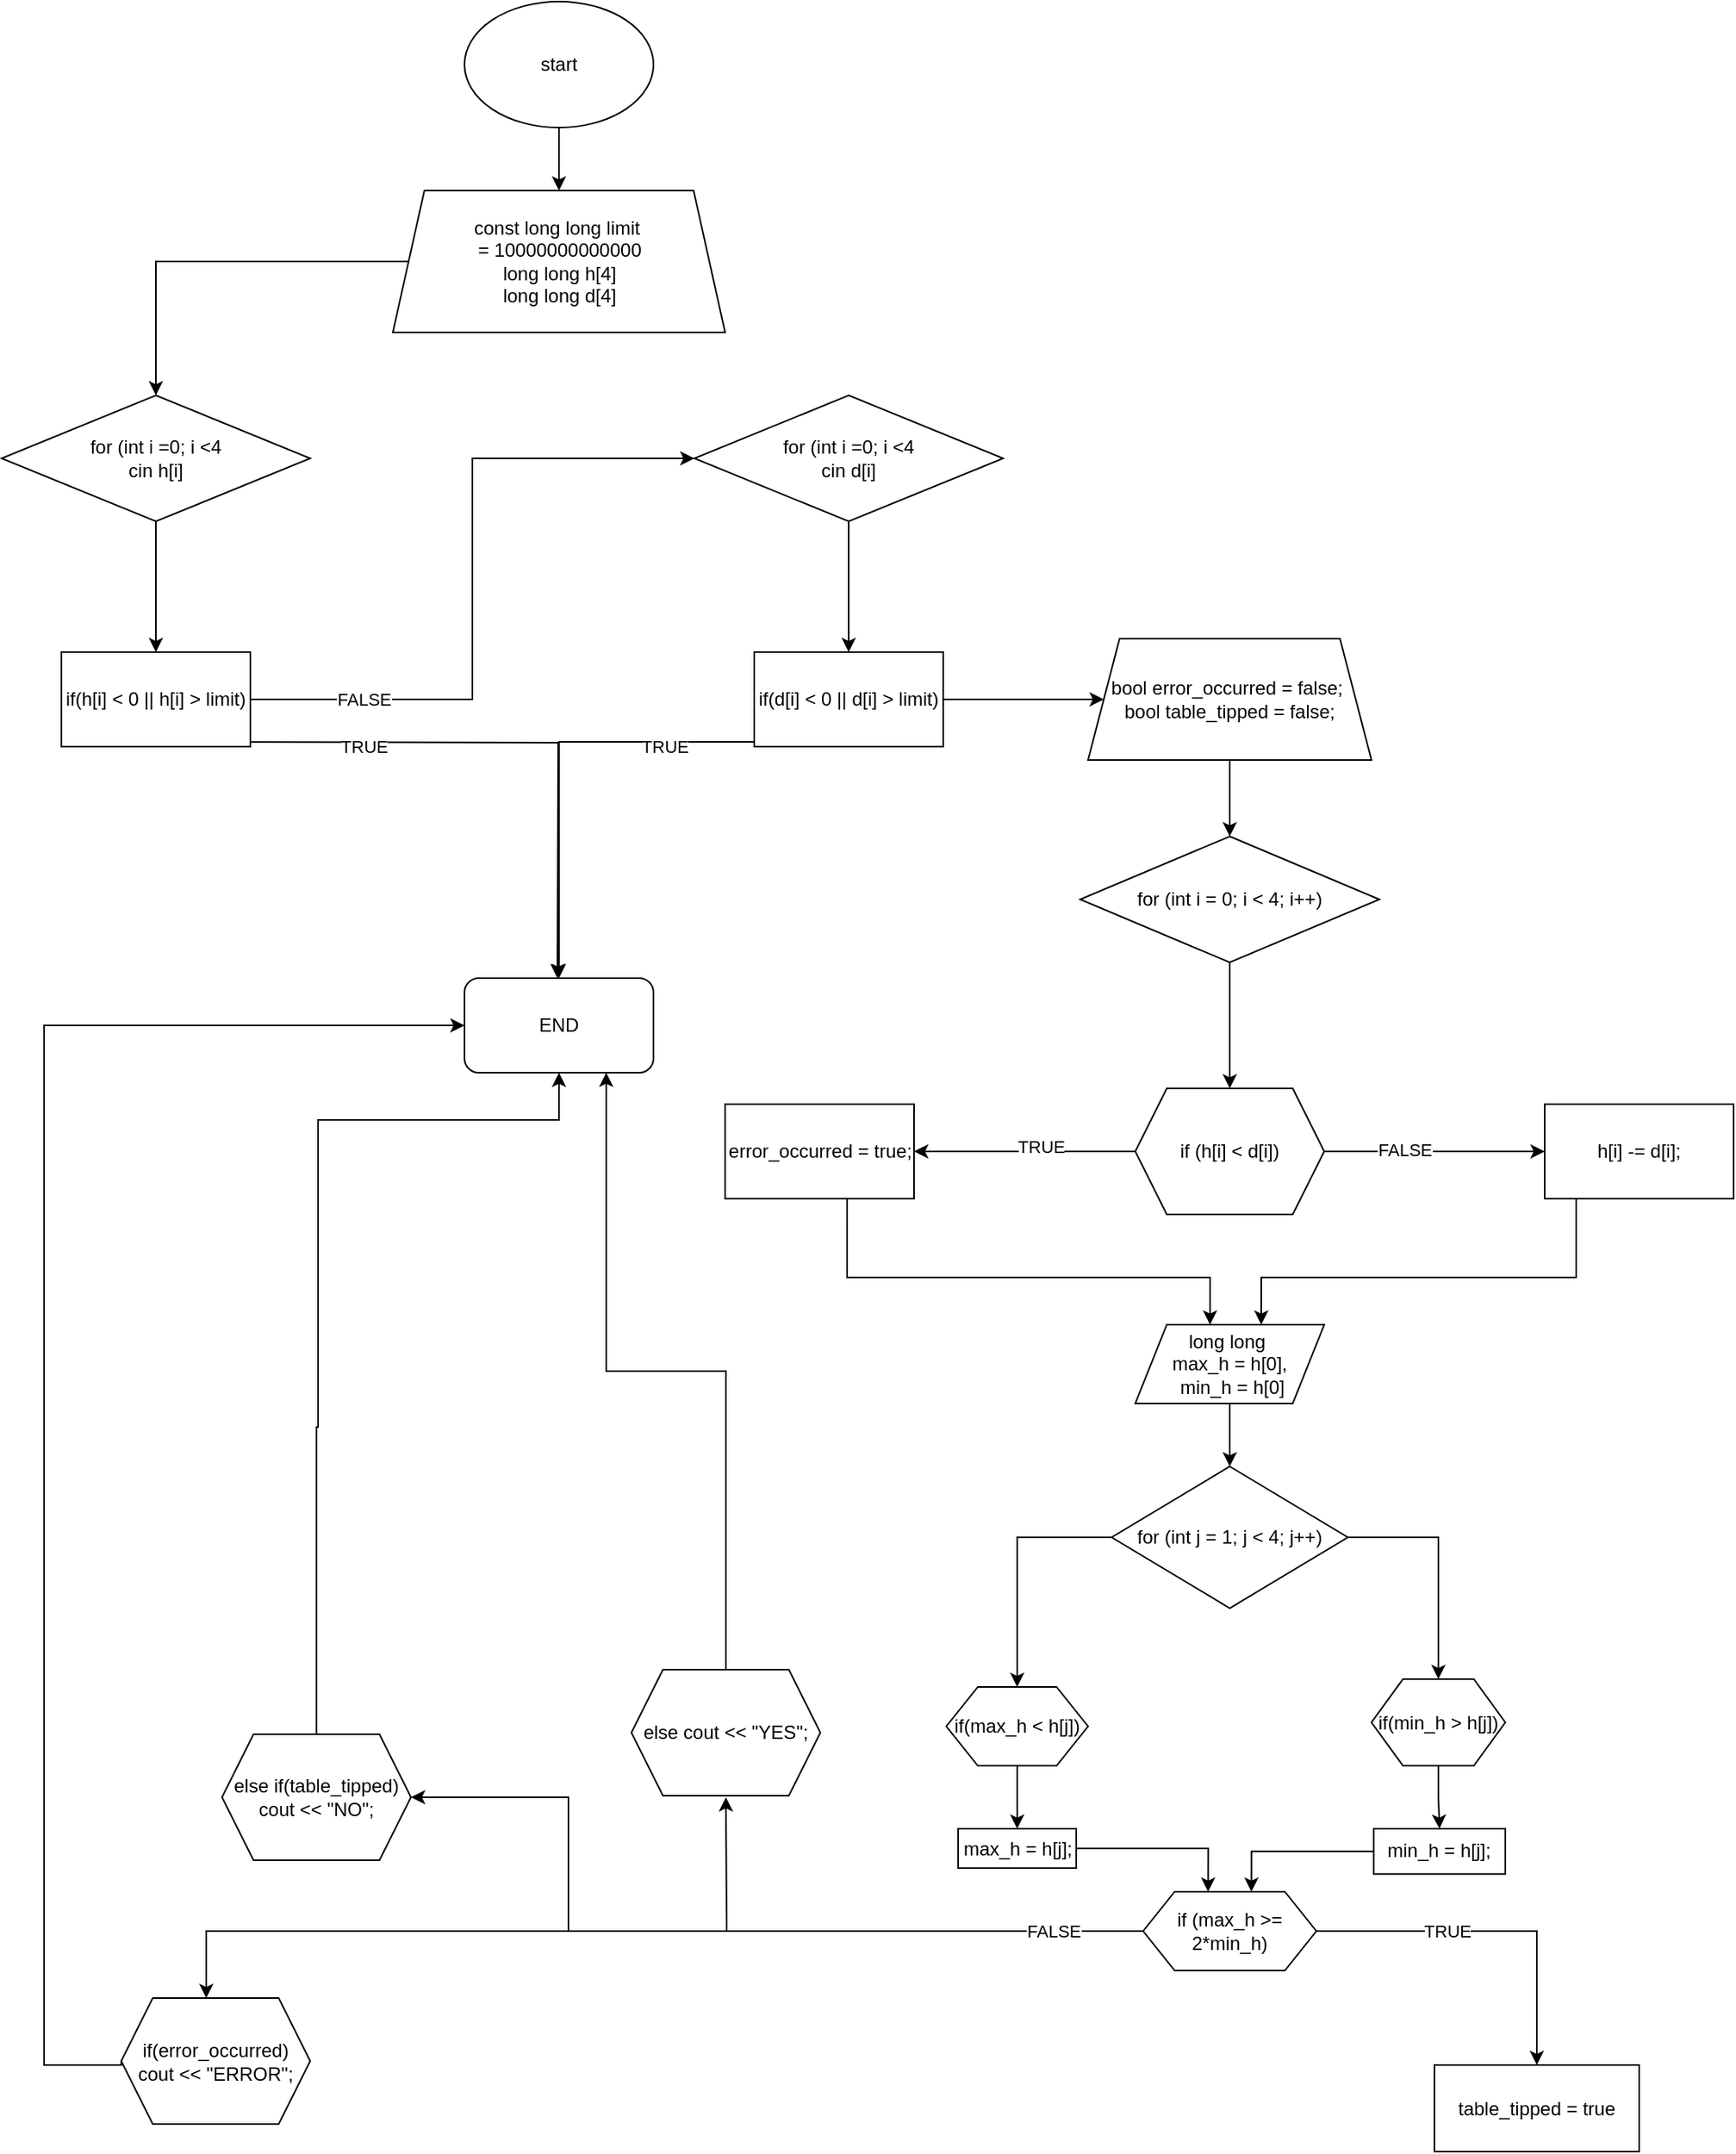 <mxfile version="24.7.17">
  <diagram name="Page-1" id="MFeL1DQLidzh6BzauCXo">
    <mxGraphModel dx="2206" dy="1188" grid="1" gridSize="10" guides="1" tooltips="1" connect="1" arrows="1" fold="1" page="1" pageScale="1" pageWidth="827" pageHeight="1169" math="0" shadow="0">
      <root>
        <mxCell id="0" />
        <mxCell id="1" parent="0" />
        <mxCell id="m8fVVzXEGq7GW8oS4KQ8-3" value="" style="edgeStyle=orthogonalEdgeStyle;rounded=0;orthogonalLoop=1;jettySize=auto;html=1;" edge="1" parent="1" source="m8fVVzXEGq7GW8oS4KQ8-1" target="m8fVVzXEGq7GW8oS4KQ8-2">
          <mxGeometry relative="1" as="geometry" />
        </mxCell>
        <mxCell id="m8fVVzXEGq7GW8oS4KQ8-1" value="start" style="ellipse;whiteSpace=wrap;html=1;" vertex="1" parent="1">
          <mxGeometry x="354" y="30" width="120" height="80" as="geometry" />
        </mxCell>
        <mxCell id="m8fVVzXEGq7GW8oS4KQ8-22" style="edgeStyle=orthogonalEdgeStyle;rounded=0;orthogonalLoop=1;jettySize=auto;html=1;entryX=0.5;entryY=0;entryDx=0;entryDy=0;" edge="1" parent="1" source="m8fVVzXEGq7GW8oS4KQ8-2" target="m8fVVzXEGq7GW8oS4KQ8-6">
          <mxGeometry relative="1" as="geometry" />
        </mxCell>
        <mxCell id="m8fVVzXEGq7GW8oS4KQ8-2" value="const long long limit&amp;nbsp;&lt;div&gt;= 10000000000000&lt;/div&gt;&lt;div&gt;long long h[4]&lt;/div&gt;&lt;div&gt;long long d[4]&lt;/div&gt;" style="shape=trapezoid;perimeter=trapezoidPerimeter;whiteSpace=wrap;html=1;fixedSize=1;" vertex="1" parent="1">
          <mxGeometry x="308.5" y="150" width="211" height="90" as="geometry" />
        </mxCell>
        <mxCell id="m8fVVzXEGq7GW8oS4KQ8-16" value="" style="edgeStyle=orthogonalEdgeStyle;rounded=0;orthogonalLoop=1;jettySize=auto;html=1;" edge="1" parent="1" source="m8fVVzXEGq7GW8oS4KQ8-6" target="m8fVVzXEGq7GW8oS4KQ8-15">
          <mxGeometry relative="1" as="geometry" />
        </mxCell>
        <mxCell id="m8fVVzXEGq7GW8oS4KQ8-6" value="for (int i =0; i &amp;lt;4&lt;div&gt;cin h[i]&lt;/div&gt;" style="rhombus;whiteSpace=wrap;html=1;" vertex="1" parent="1">
          <mxGeometry x="60" y="280" width="196" height="80" as="geometry" />
        </mxCell>
        <mxCell id="m8fVVzXEGq7GW8oS4KQ8-34" value="" style="edgeStyle=orthogonalEdgeStyle;rounded=0;orthogonalLoop=1;jettySize=auto;html=1;" edge="1" parent="1" source="m8fVVzXEGq7GW8oS4KQ8-9" target="m8fVVzXEGq7GW8oS4KQ8-33">
          <mxGeometry relative="1" as="geometry" />
        </mxCell>
        <mxCell id="m8fVVzXEGq7GW8oS4KQ8-9" value="for (int i =0; i &amp;lt;4&lt;div&gt;cin d[i]&lt;/div&gt;" style="rhombus;whiteSpace=wrap;html=1;" vertex="1" parent="1">
          <mxGeometry x="500" y="280" width="196" height="80" as="geometry" />
        </mxCell>
        <mxCell id="m8fVVzXEGq7GW8oS4KQ8-21" value="" style="edgeStyle=orthogonalEdgeStyle;rounded=0;orthogonalLoop=1;jettySize=auto;html=1;entryX=0;entryY=0.5;entryDx=0;entryDy=0;" edge="1" parent="1" source="m8fVVzXEGq7GW8oS4KQ8-15" target="m8fVVzXEGq7GW8oS4KQ8-9">
          <mxGeometry relative="1" as="geometry">
            <mxPoint x="294" y="554" as="targetPoint" />
          </mxGeometry>
        </mxCell>
        <mxCell id="m8fVVzXEGq7GW8oS4KQ8-26" value="FALSE" style="edgeLabel;html=1;align=center;verticalAlign=middle;resizable=0;points=[];" vertex="1" connectable="0" parent="m8fVVzXEGq7GW8oS4KQ8-21">
          <mxGeometry x="-0.43" y="2" relative="1" as="geometry">
            <mxPoint x="-52" y="2" as="offset" />
          </mxGeometry>
        </mxCell>
        <mxCell id="m8fVVzXEGq7GW8oS4KQ8-31" style="edgeStyle=orthogonalEdgeStyle;rounded=0;orthogonalLoop=1;jettySize=auto;html=1;entryX=0.75;entryY=0;entryDx=0;entryDy=0;" edge="1" parent="1">
          <mxGeometry relative="1" as="geometry">
            <mxPoint x="413" y="650" as="targetPoint" />
            <mxPoint x="189" y="500" as="sourcePoint" />
          </mxGeometry>
        </mxCell>
        <mxCell id="m8fVVzXEGq7GW8oS4KQ8-111" value="TRUE" style="edgeLabel;html=1;align=center;verticalAlign=middle;resizable=0;points=[];" vertex="1" connectable="0" parent="m8fVVzXEGq7GW8oS4KQ8-31">
          <mxGeometry x="-0.529" y="2" relative="1" as="geometry">
            <mxPoint x="13" y="5" as="offset" />
          </mxGeometry>
        </mxCell>
        <mxCell id="m8fVVzXEGq7GW8oS4KQ8-15" value="if(h[i] &amp;lt; 0 || h[i] &amp;gt; limit)" style="whiteSpace=wrap;html=1;" vertex="1" parent="1">
          <mxGeometry x="98" y="443" width="120" height="60" as="geometry" />
        </mxCell>
        <mxCell id="m8fVVzXEGq7GW8oS4KQ8-27" value="END" style="rounded=1;whiteSpace=wrap;html=1;" vertex="1" parent="1">
          <mxGeometry x="354" y="650" width="120" height="60" as="geometry" />
        </mxCell>
        <mxCell id="m8fVVzXEGq7GW8oS4KQ8-35" style="edgeStyle=orthogonalEdgeStyle;rounded=0;orthogonalLoop=1;jettySize=auto;html=1;entryX=0.5;entryY=0;entryDx=0;entryDy=0;" edge="1" parent="1" source="m8fVVzXEGq7GW8oS4KQ8-33" target="m8fVVzXEGq7GW8oS4KQ8-27">
          <mxGeometry relative="1" as="geometry">
            <Array as="points">
              <mxPoint x="414" y="500" />
            </Array>
          </mxGeometry>
        </mxCell>
        <mxCell id="m8fVVzXEGq7GW8oS4KQ8-36" value="TRUE" style="edgeLabel;html=1;align=center;verticalAlign=middle;resizable=0;points=[];" vertex="1" connectable="0" parent="m8fVVzXEGq7GW8oS4KQ8-35">
          <mxGeometry x="-0.449" y="1" relative="1" as="geometry">
            <mxPoint x="18" y="2" as="offset" />
          </mxGeometry>
        </mxCell>
        <mxCell id="m8fVVzXEGq7GW8oS4KQ8-39" value="" style="edgeStyle=orthogonalEdgeStyle;rounded=0;orthogonalLoop=1;jettySize=auto;html=1;" edge="1" parent="1" source="m8fVVzXEGq7GW8oS4KQ8-33" target="m8fVVzXEGq7GW8oS4KQ8-38">
          <mxGeometry relative="1" as="geometry" />
        </mxCell>
        <mxCell id="m8fVVzXEGq7GW8oS4KQ8-33" value="if(d[i] &lt; 0 || d[i] &gt; limit)" style="whiteSpace=wrap;html=1;" vertex="1" parent="1">
          <mxGeometry x="538" y="443" width="120" height="60" as="geometry" />
        </mxCell>
        <mxCell id="m8fVVzXEGq7GW8oS4KQ8-41" value="" style="edgeStyle=orthogonalEdgeStyle;rounded=0;orthogonalLoop=1;jettySize=auto;html=1;" edge="1" parent="1" source="m8fVVzXEGq7GW8oS4KQ8-38" target="m8fVVzXEGq7GW8oS4KQ8-40">
          <mxGeometry relative="1" as="geometry" />
        </mxCell>
        <mxCell id="m8fVVzXEGq7GW8oS4KQ8-38" value="bool error_occurred = false;&amp;nbsp;&lt;div&gt;bool table_tipped = false;&lt;/div&gt;" style="shape=trapezoid;perimeter=trapezoidPerimeter;whiteSpace=wrap;html=1;fixedSize=1;" vertex="1" parent="1">
          <mxGeometry x="750" y="434.5" width="180" height="77" as="geometry" />
        </mxCell>
        <mxCell id="m8fVVzXEGq7GW8oS4KQ8-43" value="" style="edgeStyle=orthogonalEdgeStyle;rounded=0;orthogonalLoop=1;jettySize=auto;html=1;" edge="1" parent="1" source="m8fVVzXEGq7GW8oS4KQ8-40" target="m8fVVzXEGq7GW8oS4KQ8-42">
          <mxGeometry relative="1" as="geometry" />
        </mxCell>
        <mxCell id="m8fVVzXEGq7GW8oS4KQ8-40" value="for (int i = 0; i &lt; 4; i++)" style="rhombus;whiteSpace=wrap;html=1;" vertex="1" parent="1">
          <mxGeometry x="745" y="560" width="190" height="80" as="geometry" />
        </mxCell>
        <mxCell id="m8fVVzXEGq7GW8oS4KQ8-47" value="" style="edgeStyle=orthogonalEdgeStyle;rounded=0;orthogonalLoop=1;jettySize=auto;html=1;" edge="1" parent="1" source="m8fVVzXEGq7GW8oS4KQ8-42" target="m8fVVzXEGq7GW8oS4KQ8-46">
          <mxGeometry relative="1" as="geometry" />
        </mxCell>
        <mxCell id="m8fVVzXEGq7GW8oS4KQ8-48" value="TRUE" style="edgeLabel;html=1;align=center;verticalAlign=middle;resizable=0;points=[];" vertex="1" connectable="0" parent="m8fVVzXEGq7GW8oS4KQ8-47">
          <mxGeometry x="-0.139" y="-3" relative="1" as="geometry">
            <mxPoint as="offset" />
          </mxGeometry>
        </mxCell>
        <mxCell id="m8fVVzXEGq7GW8oS4KQ8-50" value="" style="edgeStyle=orthogonalEdgeStyle;rounded=0;orthogonalLoop=1;jettySize=auto;html=1;" edge="1" parent="1" source="m8fVVzXEGq7GW8oS4KQ8-42" target="m8fVVzXEGq7GW8oS4KQ8-49">
          <mxGeometry relative="1" as="geometry" />
        </mxCell>
        <mxCell id="m8fVVzXEGq7GW8oS4KQ8-51" value="FALSE" style="edgeLabel;html=1;align=center;verticalAlign=middle;resizable=0;points=[];" vertex="1" connectable="0" parent="m8fVVzXEGq7GW8oS4KQ8-50">
          <mxGeometry x="-0.454" y="1" relative="1" as="geometry">
            <mxPoint x="13" as="offset" />
          </mxGeometry>
        </mxCell>
        <mxCell id="m8fVVzXEGq7GW8oS4KQ8-42" value="if (h[i] &lt; d[i])" style="shape=hexagon;perimeter=hexagonPerimeter2;whiteSpace=wrap;html=1;fixedSize=1;" vertex="1" parent="1">
          <mxGeometry x="780" y="720" width="120" height="80" as="geometry" />
        </mxCell>
        <mxCell id="m8fVVzXEGq7GW8oS4KQ8-63" style="edgeStyle=orthogonalEdgeStyle;rounded=0;orthogonalLoop=1;jettySize=auto;html=1;entryX=0.25;entryY=0;entryDx=0;entryDy=0;" edge="1" parent="1">
          <mxGeometry relative="1" as="geometry">
            <mxPoint x="597.003" y="790" as="sourcePoint" />
            <mxPoint x="827.47" y="870" as="targetPoint" />
            <Array as="points">
              <mxPoint x="597.47" y="840" />
              <mxPoint x="827.47" y="840" />
            </Array>
          </mxGeometry>
        </mxCell>
        <mxCell id="m8fVVzXEGq7GW8oS4KQ8-46" value="error_occurred = true;" style="whiteSpace=wrap;html=1;" vertex="1" parent="1">
          <mxGeometry x="519.5" y="730" width="120" height="60" as="geometry" />
        </mxCell>
        <mxCell id="m8fVVzXEGq7GW8oS4KQ8-62" style="edgeStyle=orthogonalEdgeStyle;rounded=0;orthogonalLoop=1;jettySize=auto;html=1;entryX=1;entryY=0;entryDx=0;entryDy=0;" edge="1" parent="1">
          <mxGeometry relative="1" as="geometry">
            <mxPoint x="1060" y="790" as="sourcePoint" />
            <mxPoint x="860" y="870" as="targetPoint" />
            <Array as="points">
              <mxPoint x="1060" y="840" />
              <mxPoint x="860" y="840" />
            </Array>
          </mxGeometry>
        </mxCell>
        <mxCell id="m8fVVzXEGq7GW8oS4KQ8-49" value="h[i] -= d[i];" style="whiteSpace=wrap;html=1;" vertex="1" parent="1">
          <mxGeometry x="1040" y="730" width="120" height="60" as="geometry" />
        </mxCell>
        <mxCell id="m8fVVzXEGq7GW8oS4KQ8-66" value="" style="edgeStyle=orthogonalEdgeStyle;rounded=0;orthogonalLoop=1;jettySize=auto;html=1;" edge="1" parent="1" source="m8fVVzXEGq7GW8oS4KQ8-52" target="m8fVVzXEGq7GW8oS4KQ8-65">
          <mxGeometry relative="1" as="geometry" />
        </mxCell>
        <mxCell id="m8fVVzXEGq7GW8oS4KQ8-52" value="long long&amp;nbsp;&lt;div&gt;max_h = h[0],&lt;div&gt;&amp;nbsp;min_h = h[0]&lt;/div&gt;&lt;/div&gt;" style="shape=parallelogram;perimeter=parallelogramPerimeter;whiteSpace=wrap;html=1;fixedSize=1;" vertex="1" parent="1">
          <mxGeometry x="780" y="870" width="120" height="50" as="geometry" />
        </mxCell>
        <mxCell id="m8fVVzXEGq7GW8oS4KQ8-69" value="" style="edgeStyle=orthogonalEdgeStyle;rounded=0;orthogonalLoop=1;jettySize=auto;html=1;" edge="1" parent="1" source="m8fVVzXEGq7GW8oS4KQ8-65" target="m8fVVzXEGq7GW8oS4KQ8-68">
          <mxGeometry relative="1" as="geometry" />
        </mxCell>
        <mxCell id="m8fVVzXEGq7GW8oS4KQ8-72" value="" style="edgeStyle=orthogonalEdgeStyle;rounded=0;orthogonalLoop=1;jettySize=auto;html=1;" edge="1" parent="1" source="m8fVVzXEGq7GW8oS4KQ8-65" target="m8fVVzXEGq7GW8oS4KQ8-71">
          <mxGeometry relative="1" as="geometry" />
        </mxCell>
        <mxCell id="m8fVVzXEGq7GW8oS4KQ8-65" value="for (int j = 1; j &amp;lt; 4; j++)" style="rhombus;whiteSpace=wrap;html=1;" vertex="1" parent="1">
          <mxGeometry x="765" y="960" width="150" height="90" as="geometry" />
        </mxCell>
        <mxCell id="m8fVVzXEGq7GW8oS4KQ8-74" value="" style="edgeStyle=orthogonalEdgeStyle;rounded=0;orthogonalLoop=1;jettySize=auto;html=1;" edge="1" parent="1" source="m8fVVzXEGq7GW8oS4KQ8-68" target="m8fVVzXEGq7GW8oS4KQ8-73">
          <mxGeometry relative="1" as="geometry" />
        </mxCell>
        <mxCell id="m8fVVzXEGq7GW8oS4KQ8-68" value="if(max_h &amp;lt; h[j])" style="shape=hexagon;perimeter=hexagonPerimeter2;whiteSpace=wrap;html=1;fixedSize=1;" vertex="1" parent="1">
          <mxGeometry x="660" y="1100" width="90" height="50" as="geometry" />
        </mxCell>
        <mxCell id="m8fVVzXEGq7GW8oS4KQ8-76" value="" style="edgeStyle=orthogonalEdgeStyle;rounded=0;orthogonalLoop=1;jettySize=auto;html=1;" edge="1" parent="1" source="m8fVVzXEGq7GW8oS4KQ8-71" target="m8fVVzXEGq7GW8oS4KQ8-75">
          <mxGeometry relative="1" as="geometry" />
        </mxCell>
        <mxCell id="m8fVVzXEGq7GW8oS4KQ8-71" value="if(min_h &amp;gt; h[j])" style="shape=hexagon;perimeter=hexagonPerimeter2;whiteSpace=wrap;html=1;fixedSize=1;" vertex="1" parent="1">
          <mxGeometry x="930" y="1095" width="85" height="55" as="geometry" />
        </mxCell>
        <mxCell id="m8fVVzXEGq7GW8oS4KQ8-80" style="edgeStyle=orthogonalEdgeStyle;rounded=0;orthogonalLoop=1;jettySize=auto;html=1;entryX=0.375;entryY=0;entryDx=0;entryDy=0;" edge="1" parent="1" source="m8fVVzXEGq7GW8oS4KQ8-73" target="m8fVVzXEGq7GW8oS4KQ8-78">
          <mxGeometry relative="1" as="geometry" />
        </mxCell>
        <mxCell id="m8fVVzXEGq7GW8oS4KQ8-73" value="max_h = h[j];" style="whiteSpace=wrap;html=1;" vertex="1" parent="1">
          <mxGeometry x="667.5" y="1190" width="75" height="25" as="geometry" />
        </mxCell>
        <mxCell id="m8fVVzXEGq7GW8oS4KQ8-79" style="edgeStyle=orthogonalEdgeStyle;rounded=0;orthogonalLoop=1;jettySize=auto;html=1;entryX=0.625;entryY=0;entryDx=0;entryDy=0;" edge="1" parent="1" source="m8fVVzXEGq7GW8oS4KQ8-75" target="m8fVVzXEGq7GW8oS4KQ8-78">
          <mxGeometry relative="1" as="geometry" />
        </mxCell>
        <mxCell id="m8fVVzXEGq7GW8oS4KQ8-75" value="min_h = h[j];" style="whiteSpace=wrap;html=1;" vertex="1" parent="1">
          <mxGeometry x="931.4" y="1190" width="83.6" height="28.75" as="geometry" />
        </mxCell>
        <mxCell id="m8fVVzXEGq7GW8oS4KQ8-82" value="" style="edgeStyle=orthogonalEdgeStyle;rounded=0;orthogonalLoop=1;jettySize=auto;html=1;" edge="1" parent="1" source="m8fVVzXEGq7GW8oS4KQ8-78" target="m8fVVzXEGq7GW8oS4KQ8-81">
          <mxGeometry relative="1" as="geometry" />
        </mxCell>
        <mxCell id="m8fVVzXEGq7GW8oS4KQ8-87" value="TRUE" style="edgeLabel;html=1;align=center;verticalAlign=middle;resizable=0;points=[];" vertex="1" connectable="0" parent="m8fVVzXEGq7GW8oS4KQ8-82">
          <mxGeometry x="-0.2" y="-4" relative="1" as="geometry">
            <mxPoint x="-7" y="-4" as="offset" />
          </mxGeometry>
        </mxCell>
        <mxCell id="m8fVVzXEGq7GW8oS4KQ8-95" value="" style="edgeStyle=orthogonalEdgeStyle;rounded=0;orthogonalLoop=1;jettySize=auto;html=1;" edge="1" parent="1" target="m8fVVzXEGq7GW8oS4KQ8-94">
          <mxGeometry relative="1" as="geometry">
            <mxPoint x="705" y="1255" as="sourcePoint" />
            <Array as="points">
              <mxPoint x="190" y="1255" />
            </Array>
          </mxGeometry>
        </mxCell>
        <mxCell id="m8fVVzXEGq7GW8oS4KQ8-108" style="edgeStyle=orthogonalEdgeStyle;rounded=0;orthogonalLoop=1;jettySize=auto;html=1;" edge="1" parent="1" source="m8fVVzXEGq7GW8oS4KQ8-78">
          <mxGeometry relative="1" as="geometry">
            <mxPoint x="520" y="1170" as="targetPoint" />
          </mxGeometry>
        </mxCell>
        <mxCell id="m8fVVzXEGq7GW8oS4KQ8-78" value="if (max_h &amp;gt;= 2*min_h)" style="shape=hexagon;perimeter=hexagonPerimeter2;whiteSpace=wrap;html=1;fixedSize=1;" vertex="1" parent="1">
          <mxGeometry x="785" y="1230" width="110" height="50" as="geometry" />
        </mxCell>
        <mxCell id="m8fVVzXEGq7GW8oS4KQ8-81" value="table_tipped = true" style="whiteSpace=wrap;html=1;" vertex="1" parent="1">
          <mxGeometry x="970" y="1340" width="130" height="55" as="geometry" />
        </mxCell>
        <mxCell id="m8fVVzXEGq7GW8oS4KQ8-98" style="edgeStyle=orthogonalEdgeStyle;rounded=0;orthogonalLoop=1;jettySize=auto;html=1;entryX=0;entryY=0.5;entryDx=0;entryDy=0;exitX=0;exitY=0.5;exitDx=0;exitDy=0;" edge="1" parent="1" source="m8fVVzXEGq7GW8oS4KQ8-94" target="m8fVVzXEGq7GW8oS4KQ8-27">
          <mxGeometry relative="1" as="geometry">
            <mxPoint x="136" y="690" as="targetPoint" />
            <mxPoint x="34.25" y="1340" as="sourcePoint" />
            <Array as="points">
              <mxPoint x="136" y="1340" />
              <mxPoint x="87" y="1340" />
              <mxPoint x="87" y="680" />
            </Array>
          </mxGeometry>
        </mxCell>
        <mxCell id="m8fVVzXEGq7GW8oS4KQ8-94" value="if(error_occurred) cout &amp;lt;&amp;lt; &quot;ERROR&quot;;" style="shape=hexagon;perimeter=hexagonPerimeter2;whiteSpace=wrap;html=1;fixedSize=1;" vertex="1" parent="1">
          <mxGeometry x="136" y="1297.5" width="120" height="80" as="geometry" />
        </mxCell>
        <mxCell id="m8fVVzXEGq7GW8oS4KQ8-99" style="edgeStyle=orthogonalEdgeStyle;rounded=0;orthogonalLoop=1;jettySize=auto;html=1;exitX=0;exitY=0.5;exitDx=0;exitDy=0;" edge="1" parent="1" source="m8fVVzXEGq7GW8oS4KQ8-78" target="m8fVVzXEGq7GW8oS4KQ8-100">
          <mxGeometry relative="1" as="geometry">
            <mxPoint x="489.5" y="1300" as="targetPoint" />
            <mxPoint x="780" y="1255" as="sourcePoint" />
            <Array as="points">
              <mxPoint x="420" y="1255" />
              <mxPoint x="420" y="1170" />
            </Array>
          </mxGeometry>
        </mxCell>
        <mxCell id="m8fVVzXEGq7GW8oS4KQ8-104" value="FALSE" style="edgeLabel;html=1;align=center;verticalAlign=middle;resizable=0;points=[];" vertex="1" connectable="0" parent="m8fVVzXEGq7GW8oS4KQ8-99">
          <mxGeometry x="-0.79" y="3" relative="1" as="geometry">
            <mxPoint y="-3" as="offset" />
          </mxGeometry>
        </mxCell>
        <mxCell id="m8fVVzXEGq7GW8oS4KQ8-105" style="edgeStyle=orthogonalEdgeStyle;rounded=0;orthogonalLoop=1;jettySize=auto;html=1;entryX=0.5;entryY=1;entryDx=0;entryDy=0;" edge="1" parent="1" source="m8fVVzXEGq7GW8oS4KQ8-100" target="m8fVVzXEGq7GW8oS4KQ8-27">
          <mxGeometry relative="1" as="geometry">
            <mxPoint x="260" y="740" as="targetPoint" />
            <Array as="points">
              <mxPoint x="260" y="935" />
              <mxPoint x="261" y="935" />
              <mxPoint x="261" y="740" />
              <mxPoint x="414" y="740" />
            </Array>
          </mxGeometry>
        </mxCell>
        <mxCell id="m8fVVzXEGq7GW8oS4KQ8-100" value="else if(table_tipped) cout &lt;&lt; &quot;NO&quot;;" style="shape=hexagon;perimeter=hexagonPerimeter2;whiteSpace=wrap;html=1;fixedSize=1;" vertex="1" parent="1">
          <mxGeometry x="200" y="1130" width="120" height="80" as="geometry" />
        </mxCell>
        <mxCell id="m8fVVzXEGq7GW8oS4KQ8-110" style="edgeStyle=orthogonalEdgeStyle;rounded=0;orthogonalLoop=1;jettySize=auto;html=1;entryX=0.75;entryY=1;entryDx=0;entryDy=0;" edge="1" parent="1" source="m8fVVzXEGq7GW8oS4KQ8-109" target="m8fVVzXEGq7GW8oS4KQ8-27">
          <mxGeometry relative="1" as="geometry" />
        </mxCell>
        <mxCell id="m8fVVzXEGq7GW8oS4KQ8-109" value="else cout &amp;lt;&amp;lt; &quot;YES&quot;;" style="shape=hexagon;perimeter=hexagonPerimeter2;whiteSpace=wrap;html=1;fixedSize=1;" vertex="1" parent="1">
          <mxGeometry x="460" y="1089" width="120" height="80" as="geometry" />
        </mxCell>
      </root>
    </mxGraphModel>
  </diagram>
</mxfile>
